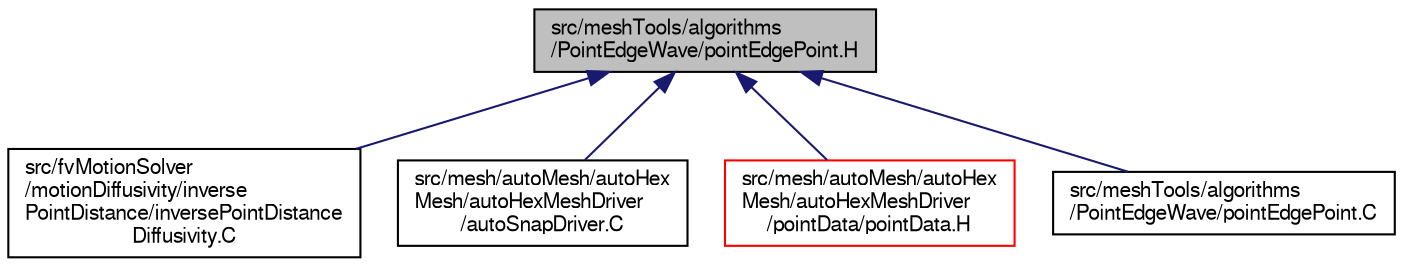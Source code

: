 digraph "src/meshTools/algorithms/PointEdgeWave/pointEdgePoint.H"
{
  bgcolor="transparent";
  edge [fontname="FreeSans",fontsize="10",labelfontname="FreeSans",labelfontsize="10"];
  node [fontname="FreeSans",fontsize="10",shape=record];
  Node223 [label="src/meshTools/algorithms\l/PointEdgeWave/pointEdgePoint.H",height=0.2,width=0.4,color="black", fillcolor="grey75", style="filled", fontcolor="black"];
  Node223 -> Node224 [dir="back",color="midnightblue",fontsize="10",style="solid",fontname="FreeSans"];
  Node224 [label="src/fvMotionSolver\l/motionDiffusivity/inverse\lPointDistance/inversePointDistance\lDiffusivity.C",height=0.2,width=0.4,color="black",URL="$a04478.html"];
  Node223 -> Node225 [dir="back",color="midnightblue",fontsize="10",style="solid",fontname="FreeSans"];
  Node225 [label="src/mesh/autoMesh/autoHex\lMesh/autoHexMeshDriver\l/autoSnapDriver.C",height=0.2,width=0.4,color="black",URL="$a06851.html",tooltip="All to do with snapping to the surface. "];
  Node223 -> Node226 [dir="back",color="midnightblue",fontsize="10",style="solid",fontname="FreeSans"];
  Node226 [label="src/mesh/autoMesh/autoHex\lMesh/autoHexMeshDriver\l/pointData/pointData.H",height=0.2,width=0.4,color="red",URL="$a06869.html"];
  Node223 -> Node230 [dir="back",color="midnightblue",fontsize="10",style="solid",fontname="FreeSans"];
  Node230 [label="src/meshTools/algorithms\l/PointEdgeWave/pointEdgePoint.C",height=0.2,width=0.4,color="black",URL="$a07220.html"];
}
